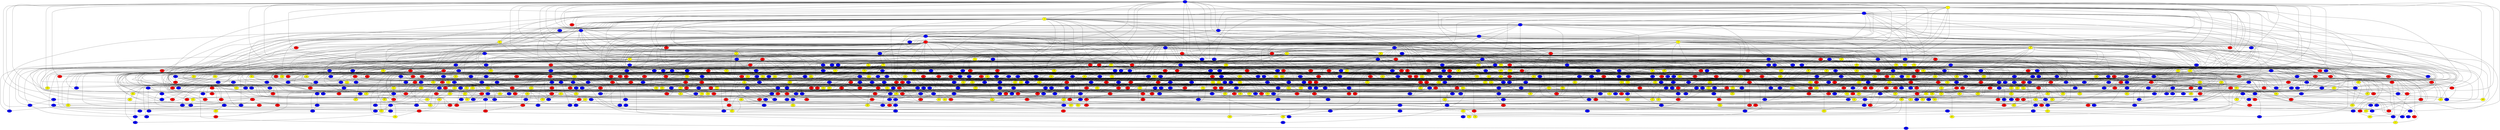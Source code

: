 graph {
0 [style = filled fillcolor = blue];
1 [style = filled fillcolor = yellow];
2 [style = filled fillcolor = blue];
3 [style = filled fillcolor = yellow];
4 [style = filled fillcolor = blue];
5 [style = filled fillcolor = blue];
6 [style = filled fillcolor = blue];
7 [style = filled fillcolor = blue];
8 [style = filled fillcolor = blue];
9 [style = filled fillcolor = red];
10 [style = filled fillcolor = yellow];
11 [style = filled fillcolor = red];
12 [style = filled fillcolor = blue];
13 [style = filled fillcolor = blue];
14 [style = filled fillcolor = yellow];
15 [style = filled fillcolor = red];
16 [style = filled fillcolor = yellow];
17 [style = filled fillcolor = blue];
18 [style = filled fillcolor = yellow];
19 [style = filled fillcolor = yellow];
20 [style = filled fillcolor = red];
21 [style = filled fillcolor = blue];
22 [style = filled fillcolor = blue];
23 [style = filled fillcolor = blue];
24 [style = filled fillcolor = blue];
25 [style = filled fillcolor = blue];
26 [style = filled fillcolor = blue];
27 [style = filled fillcolor = blue];
28 [style = filled fillcolor = blue];
29 [style = filled fillcolor = red];
30 [style = filled fillcolor = blue];
31 [style = filled fillcolor = blue];
32 [style = filled fillcolor = red];
33 [style = filled fillcolor = red];
34 [style = filled fillcolor = blue];
35 [style = filled fillcolor = red];
36 [style = filled fillcolor = red];
37 [style = filled fillcolor = blue];
38 [style = filled fillcolor = yellow];
39 [style = filled fillcolor = yellow];
40 [style = filled fillcolor = blue];
41 [style = filled fillcolor = blue];
42 [style = filled fillcolor = red];
43 [style = filled fillcolor = yellow];
44 [style = filled fillcolor = yellow];
45 [style = filled fillcolor = blue];
46 [style = filled fillcolor = red];
47 [style = filled fillcolor = red];
48 [style = filled fillcolor = red];
49 [style = filled fillcolor = red];
50 [style = filled fillcolor = yellow];
51 [style = filled fillcolor = blue];
52 [style = filled fillcolor = blue];
53 [style = filled fillcolor = blue];
54 [style = filled fillcolor = blue];
55 [style = filled fillcolor = red];
56 [style = filled fillcolor = yellow];
57 [style = filled fillcolor = yellow];
58 [style = filled fillcolor = blue];
59 [style = filled fillcolor = blue];
60 [style = filled fillcolor = yellow];
61 [style = filled fillcolor = blue];
62 [style = filled fillcolor = blue];
63 [style = filled fillcolor = yellow];
64 [style = filled fillcolor = yellow];
65 [style = filled fillcolor = yellow];
66 [style = filled fillcolor = blue];
67 [style = filled fillcolor = blue];
68 [style = filled fillcolor = blue];
69 [style = filled fillcolor = yellow];
70 [style = filled fillcolor = blue];
71 [style = filled fillcolor = blue];
72 [style = filled fillcolor = blue];
73 [style = filled fillcolor = yellow];
74 [style = filled fillcolor = blue];
75 [style = filled fillcolor = blue];
76 [style = filled fillcolor = red];
77 [style = filled fillcolor = blue];
78 [style = filled fillcolor = blue];
79 [style = filled fillcolor = yellow];
80 [style = filled fillcolor = yellow];
81 [style = filled fillcolor = blue];
82 [style = filled fillcolor = red];
83 [style = filled fillcolor = blue];
84 [style = filled fillcolor = blue];
85 [style = filled fillcolor = yellow];
86 [style = filled fillcolor = blue];
87 [style = filled fillcolor = red];
88 [style = filled fillcolor = red];
89 [style = filled fillcolor = yellow];
90 [style = filled fillcolor = red];
91 [style = filled fillcolor = yellow];
92 [style = filled fillcolor = yellow];
93 [style = filled fillcolor = blue];
94 [style = filled fillcolor = yellow];
95 [style = filled fillcolor = red];
96 [style = filled fillcolor = red];
97 [style = filled fillcolor = red];
98 [style = filled fillcolor = yellow];
99 [style = filled fillcolor = yellow];
100 [style = filled fillcolor = blue];
101 [style = filled fillcolor = yellow];
102 [style = filled fillcolor = red];
103 [style = filled fillcolor = red];
104 [style = filled fillcolor = red];
105 [style = filled fillcolor = yellow];
106 [style = filled fillcolor = yellow];
107 [style = filled fillcolor = yellow];
108 [style = filled fillcolor = red];
109 [style = filled fillcolor = blue];
110 [style = filled fillcolor = blue];
111 [style = filled fillcolor = yellow];
112 [style = filled fillcolor = blue];
113 [style = filled fillcolor = red];
114 [style = filled fillcolor = yellow];
115 [style = filled fillcolor = blue];
116 [style = filled fillcolor = blue];
117 [style = filled fillcolor = red];
118 [style = filled fillcolor = blue];
119 [style = filled fillcolor = red];
120 [style = filled fillcolor = red];
121 [style = filled fillcolor = yellow];
122 [style = filled fillcolor = blue];
123 [style = filled fillcolor = blue];
124 [style = filled fillcolor = blue];
125 [style = filled fillcolor = blue];
126 [style = filled fillcolor = blue];
127 [style = filled fillcolor = red];
128 [style = filled fillcolor = blue];
129 [style = filled fillcolor = blue];
130 [style = filled fillcolor = red];
131 [style = filled fillcolor = red];
132 [style = filled fillcolor = blue];
133 [style = filled fillcolor = blue];
134 [style = filled fillcolor = red];
135 [style = filled fillcolor = yellow];
136 [style = filled fillcolor = blue];
137 [style = filled fillcolor = blue];
138 [style = filled fillcolor = blue];
139 [style = filled fillcolor = blue];
140 [style = filled fillcolor = red];
141 [style = filled fillcolor = red];
142 [style = filled fillcolor = yellow];
143 [style = filled fillcolor = red];
144 [style = filled fillcolor = yellow];
145 [style = filled fillcolor = yellow];
146 [style = filled fillcolor = yellow];
147 [style = filled fillcolor = yellow];
148 [style = filled fillcolor = red];
149 [style = filled fillcolor = yellow];
150 [style = filled fillcolor = red];
151 [style = filled fillcolor = blue];
152 [style = filled fillcolor = blue];
153 [style = filled fillcolor = blue];
154 [style = filled fillcolor = yellow];
155 [style = filled fillcolor = blue];
156 [style = filled fillcolor = yellow];
157 [style = filled fillcolor = yellow];
158 [style = filled fillcolor = yellow];
159 [style = filled fillcolor = blue];
160 [style = filled fillcolor = blue];
161 [style = filled fillcolor = red];
162 [style = filled fillcolor = blue];
163 [style = filled fillcolor = blue];
164 [style = filled fillcolor = yellow];
165 [style = filled fillcolor = yellow];
166 [style = filled fillcolor = blue];
167 [style = filled fillcolor = red];
168 [style = filled fillcolor = blue];
169 [style = filled fillcolor = yellow];
170 [style = filled fillcolor = red];
171 [style = filled fillcolor = yellow];
172 [style = filled fillcolor = blue];
173 [style = filled fillcolor = red];
174 [style = filled fillcolor = blue];
175 [style = filled fillcolor = blue];
176 [style = filled fillcolor = red];
177 [style = filled fillcolor = red];
178 [style = filled fillcolor = red];
179 [style = filled fillcolor = red];
180 [style = filled fillcolor = red];
181 [style = filled fillcolor = red];
182 [style = filled fillcolor = blue];
183 [style = filled fillcolor = yellow];
184 [style = filled fillcolor = blue];
185 [style = filled fillcolor = red];
186 [style = filled fillcolor = yellow];
187 [style = filled fillcolor = red];
188 [style = filled fillcolor = blue];
189 [style = filled fillcolor = blue];
190 [style = filled fillcolor = blue];
191 [style = filled fillcolor = red];
192 [style = filled fillcolor = yellow];
193 [style = filled fillcolor = yellow];
194 [style = filled fillcolor = yellow];
195 [style = filled fillcolor = red];
196 [style = filled fillcolor = blue];
197 [style = filled fillcolor = yellow];
198 [style = filled fillcolor = blue];
199 [style = filled fillcolor = blue];
200 [style = filled fillcolor = blue];
201 [style = filled fillcolor = blue];
202 [style = filled fillcolor = blue];
203 [style = filled fillcolor = red];
204 [style = filled fillcolor = blue];
205 [style = filled fillcolor = blue];
206 [style = filled fillcolor = red];
207 [style = filled fillcolor = blue];
208 [style = filled fillcolor = red];
209 [style = filled fillcolor = red];
210 [style = filled fillcolor = blue];
211 [style = filled fillcolor = red];
212 [style = filled fillcolor = red];
213 [style = filled fillcolor = yellow];
214 [style = filled fillcolor = blue];
215 [style = filled fillcolor = blue];
216 [style = filled fillcolor = blue];
217 [style = filled fillcolor = red];
218 [style = filled fillcolor = blue];
219 [style = filled fillcolor = yellow];
220 [style = filled fillcolor = red];
221 [style = filled fillcolor = yellow];
222 [style = filled fillcolor = blue];
223 [style = filled fillcolor = blue];
224 [style = filled fillcolor = blue];
225 [style = filled fillcolor = yellow];
226 [style = filled fillcolor = red];
227 [style = filled fillcolor = blue];
228 [style = filled fillcolor = yellow];
229 [style = filled fillcolor = blue];
230 [style = filled fillcolor = blue];
231 [style = filled fillcolor = red];
232 [style = filled fillcolor = yellow];
233 [style = filled fillcolor = blue];
234 [style = filled fillcolor = red];
235 [style = filled fillcolor = yellow];
236 [style = filled fillcolor = red];
237 [style = filled fillcolor = blue];
238 [style = filled fillcolor = red];
239 [style = filled fillcolor = yellow];
240 [style = filled fillcolor = yellow];
241 [style = filled fillcolor = red];
242 [style = filled fillcolor = red];
243 [style = filled fillcolor = red];
244 [style = filled fillcolor = red];
245 [style = filled fillcolor = red];
246 [style = filled fillcolor = blue];
247 [style = filled fillcolor = blue];
248 [style = filled fillcolor = red];
249 [style = filled fillcolor = yellow];
250 [style = filled fillcolor = red];
251 [style = filled fillcolor = blue];
252 [style = filled fillcolor = blue];
253 [style = filled fillcolor = yellow];
254 [style = filled fillcolor = yellow];
255 [style = filled fillcolor = blue];
256 [style = filled fillcolor = red];
257 [style = filled fillcolor = red];
258 [style = filled fillcolor = red];
259 [style = filled fillcolor = blue];
260 [style = filled fillcolor = yellow];
261 [style = filled fillcolor = yellow];
262 [style = filled fillcolor = red];
263 [style = filled fillcolor = blue];
264 [style = filled fillcolor = blue];
265 [style = filled fillcolor = blue];
266 [style = filled fillcolor = yellow];
267 [style = filled fillcolor = yellow];
268 [style = filled fillcolor = red];
269 [style = filled fillcolor = yellow];
270 [style = filled fillcolor = yellow];
271 [style = filled fillcolor = red];
272 [style = filled fillcolor = blue];
273 [style = filled fillcolor = blue];
274 [style = filled fillcolor = red];
275 [style = filled fillcolor = blue];
276 [style = filled fillcolor = yellow];
277 [style = filled fillcolor = blue];
278 [style = filled fillcolor = blue];
279 [style = filled fillcolor = blue];
280 [style = filled fillcolor = red];
281 [style = filled fillcolor = yellow];
282 [style = filled fillcolor = red];
283 [style = filled fillcolor = blue];
284 [style = filled fillcolor = red];
285 [style = filled fillcolor = red];
286 [style = filled fillcolor = yellow];
287 [style = filled fillcolor = blue];
288 [style = filled fillcolor = red];
289 [style = filled fillcolor = blue];
290 [style = filled fillcolor = yellow];
291 [style = filled fillcolor = blue];
292 [style = filled fillcolor = yellow];
293 [style = filled fillcolor = red];
294 [style = filled fillcolor = yellow];
295 [style = filled fillcolor = red];
296 [style = filled fillcolor = blue];
297 [style = filled fillcolor = yellow];
298 [style = filled fillcolor = blue];
299 [style = filled fillcolor = blue];
300 [style = filled fillcolor = red];
301 [style = filled fillcolor = red];
302 [style = filled fillcolor = blue];
303 [style = filled fillcolor = red];
304 [style = filled fillcolor = blue];
305 [style = filled fillcolor = yellow];
306 [style = filled fillcolor = red];
307 [style = filled fillcolor = red];
308 [style = filled fillcolor = blue];
309 [style = filled fillcolor = blue];
310 [style = filled fillcolor = blue];
311 [style = filled fillcolor = red];
312 [style = filled fillcolor = blue];
313 [style = filled fillcolor = blue];
314 [style = filled fillcolor = blue];
315 [style = filled fillcolor = red];
316 [style = filled fillcolor = yellow];
317 [style = filled fillcolor = blue];
318 [style = filled fillcolor = yellow];
319 [style = filled fillcolor = red];
320 [style = filled fillcolor = blue];
321 [style = filled fillcolor = red];
322 [style = filled fillcolor = blue];
323 [style = filled fillcolor = yellow];
324 [style = filled fillcolor = blue];
325 [style = filled fillcolor = red];
326 [style = filled fillcolor = red];
327 [style = filled fillcolor = yellow];
328 [style = filled fillcolor = blue];
329 [style = filled fillcolor = yellow];
330 [style = filled fillcolor = red];
331 [style = filled fillcolor = blue];
332 [style = filled fillcolor = blue];
333 [style = filled fillcolor = yellow];
334 [style = filled fillcolor = blue];
335 [style = filled fillcolor = blue];
336 [style = filled fillcolor = yellow];
337 [style = filled fillcolor = blue];
338 [style = filled fillcolor = blue];
339 [style = filled fillcolor = red];
340 [style = filled fillcolor = blue];
341 [style = filled fillcolor = yellow];
342 [style = filled fillcolor = yellow];
343 [style = filled fillcolor = blue];
344 [style = filled fillcolor = blue];
345 [style = filled fillcolor = red];
346 [style = filled fillcolor = red];
347 [style = filled fillcolor = yellow];
348 [style = filled fillcolor = yellow];
349 [style = filled fillcolor = blue];
350 [style = filled fillcolor = red];
351 [style = filled fillcolor = red];
352 [style = filled fillcolor = blue];
353 [style = filled fillcolor = blue];
354 [style = filled fillcolor = yellow];
355 [style = filled fillcolor = red];
356 [style = filled fillcolor = red];
357 [style = filled fillcolor = yellow];
358 [style = filled fillcolor = yellow];
359 [style = filled fillcolor = red];
360 [style = filled fillcolor = yellow];
361 [style = filled fillcolor = yellow];
362 [style = filled fillcolor = red];
363 [style = filled fillcolor = red];
364 [style = filled fillcolor = blue];
365 [style = filled fillcolor = red];
366 [style = filled fillcolor = yellow];
367 [style = filled fillcolor = blue];
368 [style = filled fillcolor = yellow];
369 [style = filled fillcolor = red];
370 [style = filled fillcolor = yellow];
371 [style = filled fillcolor = red];
372 [style = filled fillcolor = red];
373 [style = filled fillcolor = red];
374 [style = filled fillcolor = red];
375 [style = filled fillcolor = red];
376 [style = filled fillcolor = yellow];
377 [style = filled fillcolor = blue];
378 [style = filled fillcolor = red];
379 [style = filled fillcolor = yellow];
380 [style = filled fillcolor = blue];
381 [style = filled fillcolor = blue];
382 [style = filled fillcolor = yellow];
383 [style = filled fillcolor = blue];
384 [style = filled fillcolor = blue];
385 [style = filled fillcolor = yellow];
386 [style = filled fillcolor = blue];
387 [style = filled fillcolor = yellow];
388 [style = filled fillcolor = blue];
389 [style = filled fillcolor = blue];
390 [style = filled fillcolor = blue];
391 [style = filled fillcolor = blue];
392 [style = filled fillcolor = yellow];
393 [style = filled fillcolor = red];
394 [style = filled fillcolor = blue];
395 [style = filled fillcolor = yellow];
396 [style = filled fillcolor = blue];
397 [style = filled fillcolor = red];
398 [style = filled fillcolor = red];
399 [style = filled fillcolor = blue];
400 [style = filled fillcolor = yellow];
401 [style = filled fillcolor = yellow];
402 [style = filled fillcolor = red];
403 [style = filled fillcolor = red];
404 [style = filled fillcolor = yellow];
405 [style = filled fillcolor = blue];
406 [style = filled fillcolor = red];
407 [style = filled fillcolor = blue];
408 [style = filled fillcolor = blue];
409 [style = filled fillcolor = blue];
410 [style = filled fillcolor = yellow];
411 [style = filled fillcolor = blue];
412 [style = filled fillcolor = red];
413 [style = filled fillcolor = blue];
414 [style = filled fillcolor = red];
415 [style = filled fillcolor = blue];
416 [style = filled fillcolor = blue];
417 [style = filled fillcolor = blue];
418 [style = filled fillcolor = blue];
419 [style = filled fillcolor = blue];
420 [style = filled fillcolor = yellow];
421 [style = filled fillcolor = red];
422 [style = filled fillcolor = yellow];
423 [style = filled fillcolor = blue];
424 [style = filled fillcolor = blue];
425 [style = filled fillcolor = blue];
426 [style = filled fillcolor = blue];
427 [style = filled fillcolor = blue];
428 [style = filled fillcolor = blue];
429 [style = filled fillcolor = yellow];
430 [style = filled fillcolor = yellow];
431 [style = filled fillcolor = blue];
432 [style = filled fillcolor = yellow];
433 [style = filled fillcolor = blue];
434 [style = filled fillcolor = red];
435 [style = filled fillcolor = blue];
436 [style = filled fillcolor = red];
437 [style = filled fillcolor = blue];
438 [style = filled fillcolor = red];
439 [style = filled fillcolor = yellow];
440 [style = filled fillcolor = blue];
441 [style = filled fillcolor = blue];
442 [style = filled fillcolor = yellow];
443 [style = filled fillcolor = red];
444 [style = filled fillcolor = yellow];
445 [style = filled fillcolor = yellow];
446 [style = filled fillcolor = blue];
447 [style = filled fillcolor = red];
448 [style = filled fillcolor = red];
449 [style = filled fillcolor = blue];
450 [style = filled fillcolor = red];
451 [style = filled fillcolor = blue];
452 [style = filled fillcolor = yellow];
453 [style = filled fillcolor = red];
454 [style = filled fillcolor = red];
455 [style = filled fillcolor = yellow];
456 [style = filled fillcolor = blue];
457 [style = filled fillcolor = blue];
458 [style = filled fillcolor = yellow];
459 [style = filled fillcolor = blue];
460 [style = filled fillcolor = red];
461 [style = filled fillcolor = red];
462 [style = filled fillcolor = yellow];
463 [style = filled fillcolor = blue];
464 [style = filled fillcolor = yellow];
465 [style = filled fillcolor = blue];
466 [style = filled fillcolor = red];
467 [style = filled fillcolor = blue];
468 [style = filled fillcolor = blue];
469 [style = filled fillcolor = yellow];
470 [style = filled fillcolor = yellow];
471 [style = filled fillcolor = yellow];
472 [style = filled fillcolor = blue];
473 [style = filled fillcolor = blue];
474 [style = filled fillcolor = red];
475 [style = filled fillcolor = blue];
476 [style = filled fillcolor = red];
477 [style = filled fillcolor = blue];
478 [style = filled fillcolor = red];
479 [style = filled fillcolor = yellow];
480 [style = filled fillcolor = yellow];
481 [style = filled fillcolor = blue];
482 [style = filled fillcolor = yellow];
483 [style = filled fillcolor = red];
484 [style = filled fillcolor = red];
485 [style = filled fillcolor = blue];
486 [style = filled fillcolor = yellow];
487 [style = filled fillcolor = blue];
488 [style = filled fillcolor = red];
489 [style = filled fillcolor = red];
490 [style = filled fillcolor = red];
491 [style = filled fillcolor = yellow];
492 [style = filled fillcolor = yellow];
493 [style = filled fillcolor = red];
494 [style = filled fillcolor = blue];
495 [style = filled fillcolor = red];
496 [style = filled fillcolor = yellow];
497 [style = filled fillcolor = yellow];
498 [style = filled fillcolor = red];
499 [style = filled fillcolor = yellow];
500 [style = filled fillcolor = red];
501 [style = filled fillcolor = red];
502 [style = filled fillcolor = blue];
503 [style = filled fillcolor = red];
504 [style = filled fillcolor = blue];
505 [style = filled fillcolor = blue];
506 [style = filled fillcolor = yellow];
507 [style = filled fillcolor = blue];
508 [style = filled fillcolor = blue];
509 [style = filled fillcolor = red];
510 [style = filled fillcolor = yellow];
511 [style = filled fillcolor = blue];
512 [style = filled fillcolor = yellow];
513 [style = filled fillcolor = blue];
514 [style = filled fillcolor = blue];
515 [style = filled fillcolor = red];
516 [style = filled fillcolor = blue];
517 [style = filled fillcolor = blue];
518 [style = filled fillcolor = blue];
519 [style = filled fillcolor = blue];
520 [style = filled fillcolor = blue];
521 [style = filled fillcolor = blue];
522 [style = filled fillcolor = blue];
523 [style = filled fillcolor = blue];
524 [style = filled fillcolor = blue];
525 [style = filled fillcolor = blue];
526 [style = filled fillcolor = red];
527 [style = filled fillcolor = red];
528 [style = filled fillcolor = blue];
529 [style = filled fillcolor = yellow];
530 [style = filled fillcolor = blue];
531 [style = filled fillcolor = red];
532 [style = filled fillcolor = yellow];
533 [style = filled fillcolor = yellow];
534 [style = filled fillcolor = red];
535 [style = filled fillcolor = blue];
536 [style = filled fillcolor = red];
537 [style = filled fillcolor = yellow];
538 [style = filled fillcolor = yellow];
539 [style = filled fillcolor = blue];
540 [style = filled fillcolor = blue];
541 [style = filled fillcolor = yellow];
542 [style = filled fillcolor = blue];
543 [style = filled fillcolor = yellow];
544 [style = filled fillcolor = blue];
545 [style = filled fillcolor = blue];
546 [style = filled fillcolor = blue];
547 [style = filled fillcolor = red];
548 [style = filled fillcolor = red];
549 [style = filled fillcolor = yellow];
550 [style = filled fillcolor = blue];
551 [style = filled fillcolor = yellow];
552 [style = filled fillcolor = red];
553 [style = filled fillcolor = red];
554 [style = filled fillcolor = red];
555 [style = filled fillcolor = yellow];
556 [style = filled fillcolor = yellow];
557 [style = filled fillcolor = red];
558 [style = filled fillcolor = blue];
559 [style = filled fillcolor = blue];
560 [style = filled fillcolor = red];
561 [style = filled fillcolor = yellow];
562 [style = filled fillcolor = blue];
563 [style = filled fillcolor = yellow];
564 [style = filled fillcolor = blue];
565 [style = filled fillcolor = blue];
566 [style = filled fillcolor = blue];
567 [style = filled fillcolor = blue];
568 [style = filled fillcolor = blue];
569 [style = filled fillcolor = blue];
570 [style = filled fillcolor = blue];
571 [style = filled fillcolor = red];
572 [style = filled fillcolor = yellow];
573 [style = filled fillcolor = yellow];
574 [style = filled fillcolor = red];
575 [style = filled fillcolor = red];
576 [style = filled fillcolor = yellow];
577 [style = filled fillcolor = blue];
578 [style = filled fillcolor = blue];
579 [style = filled fillcolor = blue];
580 [style = filled fillcolor = blue];
581 [style = filled fillcolor = red];
582 [style = filled fillcolor = blue];
583 [style = filled fillcolor = red];
584 [style = filled fillcolor = yellow];
585 [style = filled fillcolor = blue];
586 [style = filled fillcolor = red];
587 [style = filled fillcolor = blue];
588 [style = filled fillcolor = red];
589 [style = filled fillcolor = blue];
590 [style = filled fillcolor = red];
591 [style = filled fillcolor = blue];
592 [style = filled fillcolor = red];
593 [style = filled fillcolor = blue];
594 [style = filled fillcolor = yellow];
595 [style = filled fillcolor = red];
596 [style = filled fillcolor = blue];
597 [style = filled fillcolor = red];
598 [style = filled fillcolor = yellow];
599 [style = filled fillcolor = blue];
600 [style = filled fillcolor = yellow];
601 [style = filled fillcolor = blue];
602 [style = filled fillcolor = blue];
603 [style = filled fillcolor = blue];
604 [style = filled fillcolor = blue];
605 [style = filled fillcolor = yellow];
606 [style = filled fillcolor = blue];
607 [style = filled fillcolor = yellow];
608 [style = filled fillcolor = blue];
609 [style = filled fillcolor = yellow];
610 [style = filled fillcolor = blue];
611 [style = filled fillcolor = blue];
612 [style = filled fillcolor = blue];
613 [style = filled fillcolor = blue];
614 [style = filled fillcolor = blue];
615 [style = filled fillcolor = blue];
616 [style = filled fillcolor = yellow];
617 [style = filled fillcolor = yellow];
618 [style = filled fillcolor = blue];
619 [style = filled fillcolor = blue];
620 [style = filled fillcolor = yellow];
621 [style = filled fillcolor = blue];
622 [style = filled fillcolor = blue];
623 [style = filled fillcolor = yellow];
624 [style = filled fillcolor = blue];
625 [style = filled fillcolor = blue];
626 [style = filled fillcolor = blue];
627 [style = filled fillcolor = blue];
628 [style = filled fillcolor = red];
629 [style = filled fillcolor = blue];
630 [style = filled fillcolor = blue];
631 [style = filled fillcolor = yellow];
632 [style = filled fillcolor = yellow];
633 [style = filled fillcolor = red];
634 [style = filled fillcolor = blue];
635 [style = filled fillcolor = yellow];
636 [style = filled fillcolor = blue];
637 [style = filled fillcolor = blue];
638 [style = filled fillcolor = red];
639 [style = filled fillcolor = blue];
640 [style = filled fillcolor = yellow];
641 [style = filled fillcolor = blue];
642 [style = filled fillcolor = yellow];
643 [style = filled fillcolor = red];
644 [style = filled fillcolor = yellow];
645 [style = filled fillcolor = yellow];
646 [style = filled fillcolor = yellow];
647 [style = filled fillcolor = yellow];
648 [style = filled fillcolor = blue];
649 [style = filled fillcolor = blue];
650 [style = filled fillcolor = blue];
651 [style = filled fillcolor = yellow];
652 [style = filled fillcolor = yellow];
653 [style = filled fillcolor = blue];
654 [style = filled fillcolor = blue];
655 [style = filled fillcolor = yellow];
656 [style = filled fillcolor = red];
657 [style = filled fillcolor = blue];
658 [style = filled fillcolor = blue];
659 [style = filled fillcolor = blue];
660 [style = filled fillcolor = blue];
661 [style = filled fillcolor = yellow];
662 [style = filled fillcolor = yellow];
663 [style = filled fillcolor = blue];
664 [style = filled fillcolor = yellow];
665 [style = filled fillcolor = red];
666 [style = filled fillcolor = red];
667 [style = filled fillcolor = yellow];
668 [style = filled fillcolor = yellow];
669 [style = filled fillcolor = blue];
670 [style = filled fillcolor = red];
671 [style = filled fillcolor = yellow];
672 [style = filled fillcolor = blue];
673 [style = filled fillcolor = blue];
674 [style = filled fillcolor = red];
675 [style = filled fillcolor = red];
676 [style = filled fillcolor = yellow];
677 [style = filled fillcolor = yellow];
678 [style = filled fillcolor = red];
679 [style = filled fillcolor = red];
680 [style = filled fillcolor = blue];
681 [style = filled fillcolor = yellow];
682 [style = filled fillcolor = blue];
683 [style = filled fillcolor = yellow];
684 [style = filled fillcolor = yellow];
685 [style = filled fillcolor = blue];
686 [style = filled fillcolor = blue];
687 [style = filled fillcolor = blue];
688 [style = filled fillcolor = blue];
689 [style = filled fillcolor = red];
690 [style = filled fillcolor = blue];
691 [style = filled fillcolor = red];
692 [style = filled fillcolor = blue];
693 [style = filled fillcolor = blue];
694 [style = filled fillcolor = red];
695 [style = filled fillcolor = blue];
696 [style = filled fillcolor = blue];
697 [style = filled fillcolor = yellow];
698 [style = filled fillcolor = blue];
699 [style = filled fillcolor = red];
700 [style = filled fillcolor = blue];
701 [style = filled fillcolor = yellow];
702 [style = filled fillcolor = blue];
703 [style = filled fillcolor = blue];
704 [style = filled fillcolor = blue];
705 [style = filled fillcolor = yellow];
706 [style = filled fillcolor = yellow];
707 [style = filled fillcolor = blue];
708 [style = filled fillcolor = yellow];
709 [style = filled fillcolor = blue];
710 [style = filled fillcolor = blue];
711 [style = filled fillcolor = red];
712 [style = filled fillcolor = blue];
713 [style = filled fillcolor = blue];
714 [style = filled fillcolor = blue];
715 [style = filled fillcolor = blue];
716 [style = filled fillcolor = blue];
717 [style = filled fillcolor = blue];
718 [style = filled fillcolor = red];
719 [style = filled fillcolor = yellow];
720 [style = filled fillcolor = blue];
721 [style = filled fillcolor = yellow];
722 [style = filled fillcolor = blue];
723 [style = filled fillcolor = red];
724 [style = filled fillcolor = red];
725 [style = filled fillcolor = blue];
726 [style = filled fillcolor = yellow];
727 [style = filled fillcolor = red];
728 [style = filled fillcolor = red];
729 [style = filled fillcolor = red];
730 [style = filled fillcolor = blue];
731 [style = filled fillcolor = blue];
732 [style = filled fillcolor = blue];
733 [style = filled fillcolor = red];
734 [style = filled fillcolor = blue];
735 [style = filled fillcolor = red];
736 [style = filled fillcolor = blue];
737 [style = filled fillcolor = blue];
738 [style = filled fillcolor = red];
739 [style = filled fillcolor = yellow];
740 [style = filled fillcolor = blue];
741 [style = filled fillcolor = yellow];
742 [style = filled fillcolor = yellow];
743 [style = filled fillcolor = blue];
744 [style = filled fillcolor = yellow];
745 [style = filled fillcolor = blue];
746 [style = filled fillcolor = blue];
747 [style = filled fillcolor = blue];
748 [style = filled fillcolor = red];
749 [style = filled fillcolor = blue];
750 [style = filled fillcolor = blue];
751 [style = filled fillcolor = blue];
752 [style = filled fillcolor = yellow];
753 [style = filled fillcolor = red];
754 [style = filled fillcolor = blue];
755 [style = filled fillcolor = yellow];
756 [style = filled fillcolor = blue];
757 [style = filled fillcolor = blue];
758 [style = filled fillcolor = red];
759 [style = filled fillcolor = yellow];
760 [style = filled fillcolor = red];
761 [style = filled fillcolor = yellow];
762 [style = filled fillcolor = blue];
763 [style = filled fillcolor = red];
764 [style = filled fillcolor = yellow];
765 [style = filled fillcolor = blue];
766 [style = filled fillcolor = yellow];
767 [style = filled fillcolor = red];
768 [style = filled fillcolor = red];
769 [style = filled fillcolor = blue];
770 [style = filled fillcolor = yellow];
771 [style = filled fillcolor = red];
772 [style = filled fillcolor = blue];
773 [style = filled fillcolor = yellow];
774 [style = filled fillcolor = red];
775 [style = filled fillcolor = blue];
776 [style = filled fillcolor = red];
777 [style = filled fillcolor = blue];
778 [style = filled fillcolor = yellow];
779 [style = filled fillcolor = red];
780 [style = filled fillcolor = red];
781 [style = filled fillcolor = yellow];
782 [style = filled fillcolor = blue];
783 [style = filled fillcolor = yellow];
784 [style = filled fillcolor = red];
785 [style = filled fillcolor = blue];
786 [style = filled fillcolor = blue];
787 [style = filled fillcolor = yellow];
788 [style = filled fillcolor = blue];
789 [style = filled fillcolor = red];
790 [style = filled fillcolor = yellow];
791 [style = filled fillcolor = blue];
792 [style = filled fillcolor = red];
793 [style = filled fillcolor = blue];
794 [style = filled fillcolor = blue];
795 [style = filled fillcolor = yellow];
796 [style = filled fillcolor = red];
797 [style = filled fillcolor = blue];
798 [style = filled fillcolor = blue];
799 [style = filled fillcolor = blue];
800 [style = filled fillcolor = blue];
801 [style = filled fillcolor = yellow];
802 [style = filled fillcolor = blue];
803 [style = filled fillcolor = yellow];
804 [style = filled fillcolor = blue];
805 [style = filled fillcolor = yellow];
806 [style = filled fillcolor = blue];
807 [style = filled fillcolor = blue];
808 [style = filled fillcolor = red];
809 [style = filled fillcolor = yellow];
810 [style = filled fillcolor = blue];
811 [style = filled fillcolor = red];
812 [style = filled fillcolor = yellow];
813 [style = filled fillcolor = red];
814 [style = filled fillcolor = red];
815 [style = filled fillcolor = yellow];
816 [style = filled fillcolor = red];
817 [style = filled fillcolor = blue];
818 [style = filled fillcolor = red];
819 [style = filled fillcolor = yellow];
820 [style = filled fillcolor = blue];
821 [style = filled fillcolor = red];
822 [style = filled fillcolor = red];
823 [style = filled fillcolor = red];
824 [style = filled fillcolor = yellow];
825 [style = filled fillcolor = yellow];
826 [style = filled fillcolor = red];
827 [style = filled fillcolor = blue];
828 [style = filled fillcolor = blue];
829 [style = filled fillcolor = blue];
830 [style = filled fillcolor = blue];
831 [style = filled fillcolor = yellow];
832 [style = filled fillcolor = red];
833 [style = filled fillcolor = yellow];
834 [style = filled fillcolor = yellow];
835 [style = filled fillcolor = blue];
836 [style = filled fillcolor = blue];
837 [style = filled fillcolor = red];
838 [style = filled fillcolor = red];
839 [style = filled fillcolor = blue];
840 [style = filled fillcolor = yellow];
841 [style = filled fillcolor = red];
842 [style = filled fillcolor = red];
843 [style = filled fillcolor = yellow];
844 [style = filled fillcolor = red];
845 [style = filled fillcolor = blue];
846 [style = filled fillcolor = blue];
847 [style = filled fillcolor = red];
848 [style = filled fillcolor = blue];
849 [style = filled fillcolor = yellow];
850 [style = filled fillcolor = blue];
0 -- 9;
0 -- 10;
0 -- 15;
0 -- 22;
0 -- 24;
0 -- 26;
0 -- 35;
0 -- 36;
0 -- 39;
0 -- 73;
0 -- 91;
0 -- 101;
0 -- 111;
0 -- 112;
0 -- 118;
0 -- 120;
0 -- 123;
0 -- 129;
0 -- 139;
0 -- 163;
0 -- 170;
0 -- 205;
0 -- 272;
0 -- 292;
0 -- 324;
0 -- 366;
0 -- 387;
0 -- 400;
0 -- 433;
0 -- 435;
0 -- 4;
0 -- 3;
0 -- 2;
0 -- 1;
0 -- 448;
0 -- 491;
0 -- 495;
0 -- 501;
0 -- 502;
0 -- 505;
0 -- 574;
0 -- 607;
1 -- 2;
1 -- 4;
1 -- 8;
1 -- 10;
1 -- 18;
1 -- 28;
1 -- 30;
1 -- 55;
1 -- 63;
1 -- 83;
1 -- 128;
1 -- 145;
1 -- 159;
1 -- 179;
1 -- 200;
1 -- 211;
1 -- 213;
1 -- 384;
1 -- 419;
1 -- 462;
1 -- 466;
1 -- 546;
1 -- 690;
1 -- 731;
1 -- 758;
2 -- 3;
2 -- 5;
2 -- 10;
2 -- 11;
2 -- 34;
2 -- 56;
2 -- 60;
2 -- 68;
2 -- 81;
2 -- 85;
2 -- 116;
2 -- 134;
2 -- 205;
2 -- 283;
2 -- 319;
2 -- 337;
2 -- 372;
2 -- 408;
2 -- 476;
2 -- 611;
2 -- 685;
2 -- 689;
2 -- 707;
2 -- 763;
2 -- 778;
3 -- 5;
3 -- 6;
3 -- 17;
3 -- 19;
3 -- 29;
3 -- 31;
3 -- 36;
3 -- 59;
3 -- 63;
3 -- 66;
3 -- 112;
3 -- 117;
3 -- 154;
3 -- 169;
3 -- 203;
3 -- 204;
3 -- 226;
3 -- 263;
3 -- 270;
3 -- 284;
3 -- 314;
3 -- 315;
3 -- 341;
3 -- 355;
3 -- 403;
3 -- 495;
3 -- 519;
3 -- 599;
3 -- 657;
3 -- 693;
3 -- 743;
3 -- 759;
4 -- 7;
4 -- 8;
4 -- 17;
4 -- 32;
4 -- 155;
4 -- 268;
4 -- 343;
4 -- 719;
5 -- 6;
5 -- 8;
5 -- 12;
5 -- 70;
5 -- 90;
5 -- 144;
5 -- 186;
5 -- 217;
5 -- 236;
5 -- 288;
5 -- 290;
5 -- 309;
5 -- 328;
5 -- 356;
5 -- 374;
5 -- 399;
5 -- 542;
5 -- 559;
5 -- 561;
5 -- 609;
5 -- 701;
5 -- 727;
5 -- 789;
5 -- 809;
5 -- 827;
6 -- 7;
6 -- 14;
6 -- 29;
6 -- 53;
6 -- 91;
6 -- 97;
6 -- 114;
6 -- 120;
6 -- 332;
6 -- 395;
6 -- 403;
6 -- 470;
6 -- 483;
6 -- 535;
6 -- 656;
6 -- 713;
6 -- 813;
7 -- 9;
7 -- 15;
7 -- 40;
7 -- 49;
7 -- 56;
7 -- 58;
7 -- 60;
7 -- 63;
7 -- 87;
7 -- 110;
7 -- 124;
7 -- 138;
7 -- 158;
7 -- 169;
7 -- 226;
7 -- 238;
7 -- 305;
7 -- 312;
7 -- 400;
7 -- 424;
7 -- 456;
7 -- 536;
7 -- 593;
7 -- 626;
7 -- 670;
7 -- 693;
7 -- 726;
7 -- 762;
7 -- 826;
8 -- 9;
8 -- 11;
8 -- 12;
8 -- 24;
8 -- 25;
8 -- 31;
8 -- 38;
8 -- 41;
8 -- 46;
8 -- 66;
8 -- 71;
8 -- 114;
8 -- 142;
8 -- 312;
8 -- 327;
8 -- 406;
8 -- 665;
8 -- 699;
8 -- 735;
8 -- 782;
8 -- 809;
9 -- 13;
9 -- 14;
9 -- 16;
9 -- 17;
9 -- 21;
9 -- 31;
9 -- 32;
9 -- 33;
9 -- 38;
9 -- 40;
9 -- 47;
9 -- 48;
9 -- 61;
9 -- 64;
9 -- 93;
9 -- 95;
9 -- 96;
9 -- 97;
9 -- 101;
9 -- 117;
9 -- 128;
9 -- 132;
9 -- 174;
9 -- 185;
9 -- 212;
9 -- 227;
9 -- 233;
9 -- 246;
9 -- 259;
9 -- 268;
9 -- 286;
9 -- 320;
9 -- 335;
9 -- 341;
9 -- 342;
9 -- 346;
9 -- 375;
9 -- 413;
9 -- 419;
9 -- 438;
9 -- 449;
9 -- 463;
9 -- 562;
9 -- 570;
9 -- 615;
9 -- 629;
9 -- 719;
9 -- 767;
9 -- 785;
9 -- 815;
10 -- 13;
10 -- 15;
10 -- 18;
10 -- 20;
10 -- 26;
10 -- 29;
10 -- 37;
10 -- 53;
10 -- 57;
10 -- 58;
10 -- 61;
10 -- 69;
10 -- 80;
10 -- 122;
10 -- 131;
10 -- 136;
10 -- 143;
10 -- 147;
10 -- 153;
10 -- 160;
10 -- 162;
10 -- 183;
10 -- 184;
10 -- 218;
10 -- 219;
10 -- 220;
10 -- 222;
10 -- 256;
10 -- 272;
10 -- 291;
10 -- 294;
10 -- 348;
10 -- 352;
10 -- 418;
10 -- 466;
10 -- 481;
10 -- 506;
10 -- 630;
10 -- 651;
10 -- 686;
10 -- 773;
10 -- 803;
10 -- 819;
11 -- 46;
11 -- 54;
11 -- 55;
11 -- 62;
11 -- 64;
11 -- 92;
11 -- 95;
11 -- 107;
11 -- 118;
11 -- 136;
11 -- 137;
11 -- 177;
11 -- 186;
11 -- 189;
11 -- 196;
11 -- 266;
11 -- 298;
11 -- 306;
11 -- 368;
11 -- 380;
11 -- 503;
11 -- 544;
11 -- 554;
11 -- 750;
11 -- 754;
12 -- 20;
12 -- 23;
12 -- 33;
12 -- 35;
12 -- 37;
12 -- 39;
12 -- 74;
12 -- 124;
12 -- 135;
12 -- 143;
12 -- 147;
12 -- 223;
12 -- 227;
12 -- 251;
12 -- 256;
12 -- 282;
12 -- 321;
12 -- 486;
12 -- 508;
12 -- 514;
12 -- 607;
12 -- 677;
12 -- 696;
12 -- 701;
12 -- 768;
13 -- 14;
13 -- 19;
13 -- 20;
13 -- 27;
13 -- 51;
13 -- 92;
13 -- 137;
13 -- 191;
13 -- 197;
13 -- 219;
13 -- 240;
13 -- 265;
13 -- 334;
13 -- 421;
13 -- 485;
13 -- 565;
13 -- 587;
13 -- 653;
14 -- 16;
14 -- 22;
14 -- 88;
14 -- 122;
14 -- 200;
14 -- 390;
14 -- 448;
14 -- 531;
14 -- 566;
14 -- 645;
15 -- 22;
15 -- 23;
15 -- 30;
15 -- 32;
15 -- 46;
15 -- 65;
15 -- 109;
15 -- 131;
15 -- 139;
15 -- 152;
15 -- 168;
15 -- 230;
15 -- 280;
15 -- 336;
15 -- 376;
15 -- 454;
15 -- 478;
15 -- 489;
15 -- 638;
15 -- 648;
15 -- 662;
15 -- 663;
15 -- 685;
15 -- 731;
15 -- 755;
15 -- 772;
15 -- 781;
15 -- 832;
16 -- 28;
16 -- 36;
16 -- 41;
16 -- 43;
16 -- 48;
16 -- 51;
16 -- 78;
16 -- 81;
16 -- 89;
16 -- 138;
16 -- 190;
16 -- 195;
16 -- 207;
16 -- 228;
16 -- 300;
16 -- 394;
16 -- 521;
16 -- 540;
16 -- 569;
16 -- 572;
16 -- 618;
16 -- 682;
16 -- 699;
16 -- 745;
16 -- 822;
17 -- 34;
17 -- 67;
17 -- 72;
17 -- 79;
17 -- 115;
17 -- 244;
17 -- 293;
17 -- 571;
17 -- 581;
17 -- 585;
17 -- 604;
17 -- 629;
17 -- 688;
18 -- 19;
18 -- 25;
18 -- 27;
18 -- 34;
18 -- 55;
18 -- 76;
18 -- 160;
18 -- 192;
18 -- 203;
18 -- 206;
18 -- 239;
18 -- 243;
18 -- 283;
18 -- 305;
18 -- 355;
18 -- 389;
18 -- 405;
18 -- 409;
18 -- 517;
18 -- 551;
18 -- 557;
18 -- 692;
18 -- 697;
18 -- 740;
18 -- 847;
19 -- 23;
19 -- 24;
19 -- 53;
19 -- 102;
19 -- 108;
19 -- 112;
19 -- 142;
19 -- 151;
19 -- 191;
19 -- 194;
19 -- 240;
19 -- 325;
19 -- 372;
19 -- 441;
19 -- 528;
19 -- 539;
19 -- 564;
19 -- 568;
19 -- 685;
20 -- 28;
20 -- 30;
20 -- 33;
20 -- 73;
20 -- 142;
20 -- 180;
20 -- 193;
20 -- 249;
20 -- 257;
20 -- 259;
20 -- 369;
20 -- 425;
20 -- 430;
20 -- 447;
20 -- 459;
20 -- 580;
20 -- 635;
20 -- 795;
20 -- 798;
20 -- 811;
21 -- 25;
21 -- 45;
21 -- 80;
21 -- 82;
21 -- 86;
21 -- 100;
21 -- 140;
21 -- 216;
21 -- 245;
21 -- 362;
21 -- 426;
21 -- 432;
21 -- 477;
21 -- 630;
21 -- 745;
21 -- 777;
22 -- 27;
22 -- 67;
22 -- 155;
22 -- 208;
22 -- 239;
22 -- 298;
22 -- 353;
22 -- 421;
22 -- 455;
22 -- 475;
22 -- 518;
22 -- 553;
22 -- 822;
22 -- 849;
23 -- 37;
23 -- 42;
23 -- 76;
23 -- 102;
23 -- 105;
23 -- 106;
23 -- 127;
23 -- 151;
23 -- 178;
23 -- 194;
23 -- 195;
23 -- 202;
23 -- 230;
23 -- 326;
23 -- 540;
23 -- 553;
23 -- 650;
24 -- 26;
24 -- 75;
24 -- 77;
24 -- 82;
24 -- 96;
24 -- 122;
24 -- 126;
24 -- 128;
24 -- 179;
24 -- 181;
24 -- 301;
24 -- 356;
24 -- 396;
24 -- 479;
24 -- 480;
24 -- 508;
24 -- 543;
24 -- 628;
24 -- 664;
24 -- 687;
24 -- 754;
24 -- 786;
25 -- 44;
25 -- 52;
25 -- 93;
25 -- 176;
25 -- 375;
25 -- 480;
25 -- 493;
25 -- 500;
25 -- 772;
25 -- 778;
25 -- 779;
26 -- 42;
26 -- 54;
26 -- 131;
26 -- 147;
26 -- 182;
26 -- 197;
26 -- 292;
26 -- 482;
26 -- 547;
26 -- 561;
26 -- 667;
26 -- 821;
26 -- 826;
27 -- 47;
27 -- 72;
27 -- 164;
27 -- 329;
28 -- 50;
28 -- 57;
28 -- 523;
29 -- 35;
29 -- 41;
29 -- 69;
29 -- 72;
29 -- 84;
29 -- 85;
29 -- 100;
29 -- 183;
29 -- 285;
29 -- 376;
29 -- 488;
29 -- 646;
29 -- 752;
30 -- 38;
30 -- 43;
30 -- 65;
30 -- 79;
30 -- 276;
30 -- 370;
30 -- 383;
30 -- 525;
30 -- 542;
30 -- 655;
30 -- 829;
31 -- 246;
31 -- 323;
31 -- 441;
31 -- 598;
32 -- 47;
32 -- 54;
32 -- 114;
32 -- 126;
32 -- 157;
32 -- 300;
32 -- 532;
32 -- 558;
32 -- 634;
32 -- 683;
32 -- 836;
33 -- 52;
33 -- 81;
33 -- 146;
33 -- 149;
33 -- 172;
33 -- 197;
33 -- 297;
33 -- 598;
33 -- 679;
33 -- 702;
34 -- 39;
34 -- 50;
34 -- 69;
34 -- 130;
34 -- 140;
34 -- 157;
34 -- 201;
34 -- 222;
34 -- 233;
34 -- 262;
34 -- 276;
34 -- 318;
34 -- 344;
34 -- 345;
34 -- 356;
34 -- 357;
34 -- 405;
34 -- 509;
34 -- 520;
34 -- 525;
34 -- 571;
34 -- 705;
34 -- 714;
34 -- 727;
34 -- 742;
34 -- 797;
34 -- 819;
35 -- 50;
35 -- 117;
35 -- 119;
35 -- 123;
35 -- 141;
35 -- 203;
35 -- 206;
35 -- 215;
35 -- 226;
35 -- 277;
35 -- 415;
35 -- 498;
35 -- 537;
35 -- 616;
35 -- 835;
35 -- 840;
36 -- 45;
36 -- 67;
36 -- 82;
36 -- 93;
36 -- 134;
36 -- 150;
36 -- 151;
36 -- 153;
36 -- 154;
36 -- 171;
36 -- 172;
36 -- 248;
36 -- 299;
36 -- 394;
36 -- 404;
36 -- 460;
36 -- 467;
36 -- 468;
36 -- 472;
36 -- 530;
36 -- 653;
36 -- 658;
36 -- 742;
36 -- 773;
36 -- 797;
37 -- 59;
37 -- 113;
37 -- 130;
37 -- 132;
37 -- 143;
37 -- 165;
37 -- 180;
37 -- 257;
37 -- 610;
37 -- 662;
38 -- 75;
38 -- 89;
38 -- 125;
38 -- 244;
38 -- 325;
38 -- 507;
38 -- 671;
38 -- 830;
39 -- 57;
39 -- 59;
39 -- 62;
39 -- 70;
39 -- 100;
39 -- 144;
39 -- 165;
39 -- 169;
39 -- 234;
39 -- 369;
39 -- 382;
39 -- 436;
39 -- 551;
39 -- 833;
40 -- 44;
40 -- 45;
40 -- 86;
40 -- 160;
40 -- 187;
40 -- 261;
40 -- 265;
40 -- 266;
40 -- 295;
40 -- 296;
40 -- 401;
40 -- 453;
40 -- 481;
40 -- 567;
40 -- 572;
40 -- 588;
40 -- 592;
40 -- 615;
40 -- 624;
41 -- 49;
41 -- 199;
41 -- 225;
41 -- 313;
41 -- 393;
41 -- 647;
42 -- 105;
42 -- 260;
42 -- 333;
42 -- 386;
42 -- 427;
42 -- 450;
42 -- 469;
42 -- 660;
42 -- 736;
43 -- 51;
44 -- 61;
44 -- 66;
44 -- 84;
44 -- 154;
44 -- 158;
44 -- 219;
44 -- 335;
44 -- 385;
44 -- 420;
44 -- 433;
44 -- 457;
44 -- 484;
44 -- 556;
44 -- 603;
44 -- 716;
44 -- 721;
44 -- 738;
44 -- 758;
44 -- 783;
44 -- 791;
45 -- 287;
45 -- 453;
45 -- 759;
46 -- 52;
46 -- 274;
46 -- 414;
46 -- 430;
46 -- 433;
46 -- 444;
46 -- 524;
46 -- 548;
46 -- 593;
46 -- 708;
46 -- 709;
46 -- 828;
47 -- 84;
47 -- 113;
47 -- 620;
47 -- 781;
48 -- 109;
48 -- 115;
48 -- 152;
48 -- 170;
48 -- 304;
48 -- 319;
48 -- 346;
48 -- 420;
48 -- 446;
48 -- 477;
48 -- 635;
48 -- 673;
49 -- 83;
49 -- 85;
49 -- 94;
49 -- 124;
49 -- 129;
49 -- 133;
49 -- 137;
49 -- 166;
49 -- 173;
49 -- 198;
49 -- 216;
49 -- 315;
49 -- 316;
49 -- 393;
49 -- 639;
49 -- 814;
50 -- 210;
50 -- 221;
50 -- 246;
50 -- 270;
50 -- 293;
50 -- 379;
50 -- 431;
51 -- 77;
51 -- 148;
51 -- 164;
51 -- 303;
51 -- 325;
51 -- 342;
51 -- 652;
51 -- 816;
51 -- 849;
52 -- 62;
52 -- 68;
52 -- 70;
52 -- 99;
52 -- 103;
52 -- 121;
52 -- 284;
52 -- 391;
52 -- 417;
52 -- 422;
52 -- 430;
52 -- 440;
52 -- 445;
52 -- 474;
52 -- 633;
52 -- 827;
52 -- 839;
53 -- 173;
53 -- 176;
53 -- 212;
53 -- 323;
53 -- 379;
53 -- 428;
53 -- 447;
53 -- 528;
53 -- 589;
53 -- 764;
54 -- 265;
54 -- 351;
54 -- 661;
54 -- 791;
55 -- 60;
55 -- 413;
55 -- 565;
55 -- 672;
56 -- 311;
56 -- 330;
56 -- 534;
56 -- 604;
56 -- 802;
57 -- 64;
57 -- 176;
57 -- 231;
57 -- 799;
57 -- 805;
58 -- 87;
58 -- 193;
58 -- 202;
58 -- 284;
58 -- 320;
58 -- 374;
58 -- 377;
58 -- 605;
58 -- 649;
58 -- 740;
58 -- 844;
59 -- 305;
59 -- 310;
59 -- 323;
59 -- 560;
59 -- 670;
59 -- 698;
60 -- 75;
60 -- 717;
61 -- 129;
61 -- 135;
61 -- 247;
61 -- 766;
62 -- 92;
62 -- 123;
62 -- 206;
62 -- 423;
62 -- 543;
62 -- 708;
63 -- 106;
63 -- 199;
63 -- 268;
63 -- 303;
63 -- 304;
64 -- 431;
64 -- 591;
64 -- 654;
65 -- 108;
65 -- 286;
65 -- 299;
65 -- 407;
65 -- 545;
65 -- 597;
65 -- 736;
66 -- 116;
66 -- 220;
66 -- 252;
66 -- 264;
66 -- 279;
66 -- 339;
66 -- 634;
66 -- 730;
67 -- 73;
67 -- 74;
67 -- 77;
67 -- 102;
67 -- 111;
67 -- 134;
67 -- 156;
67 -- 214;
67 -- 396;
67 -- 490;
67 -- 491;
67 -- 536;
67 -- 627;
67 -- 686;
67 -- 749;
68 -- 155;
68 -- 812;
68 -- 839;
69 -- 78;
69 -- 105;
69 -- 141;
69 -- 150;
69 -- 167;
69 -- 263;
69 -- 843;
70 -- 231;
70 -- 238;
70 -- 792;
71 -- 80;
71 -- 83;
71 -- 89;
71 -- 91;
71 -- 98;
71 -- 141;
71 -- 174;
71 -- 210;
71 -- 274;
71 -- 366;
71 -- 374;
71 -- 546;
71 -- 766;
71 -- 793;
72 -- 106;
72 -- 163;
72 -- 266;
72 -- 269;
72 -- 319;
72 -- 419;
72 -- 426;
72 -- 435;
72 -- 515;
72 -- 625;
72 -- 684;
72 -- 753;
72 -- 760;
73 -- 86;
73 -- 115;
73 -- 267;
73 -- 280;
73 -- 382;
73 -- 446;
74 -- 336;
74 -- 724;
75 -- 76;
75 -- 94;
75 -- 98;
75 -- 101;
75 -- 133;
75 -- 170;
75 -- 311;
75 -- 417;
75 -- 512;
75 -- 567;
75 -- 570;
75 -- 636;
75 -- 743;
75 -- 765;
76 -- 94;
76 -- 103;
76 -- 130;
76 -- 306;
76 -- 349;
76 -- 351;
76 -- 505;
76 -- 829;
77 -- 121;
77 -- 523;
77 -- 576;
78 -- 221;
78 -- 797;
78 -- 810;
79 -- 90;
79 -- 104;
79 -- 118;
79 -- 144;
79 -- 145;
79 -- 168;
79 -- 172;
79 -- 212;
79 -- 237;
79 -- 459;
79 -- 621;
79 -- 738;
79 -- 748;
79 -- 756;
79 -- 781;
79 -- 801;
79 -- 849;
80 -- 148;
80 -- 341;
80 -- 399;
80 -- 591;
81 -- 95;
81 -- 487;
82 -- 161;
82 -- 178;
82 -- 189;
82 -- 369;
82 -- 482;
82 -- 689;
83 -- 125;
83 -- 502;
83 -- 698;
84 -- 116;
85 -- 99;
85 -- 188;
85 -- 229;
85 -- 247;
85 -- 486;
86 -- 110;
86 -- 111;
86 -- 252;
86 -- 277;
86 -- 281;
86 -- 443;
86 -- 450;
87 -- 721;
88 -- 138;
88 -- 168;
88 -- 464;
88 -- 529;
89 -- 109;
89 -- 126;
89 -- 201;
89 -- 575;
90 -- 98;
90 -- 161;
90 -- 164;
90 -- 171;
90 -- 237;
90 -- 306;
90 -- 360;
90 -- 396;
90 -- 399;
90 -- 412;
90 -- 544;
90 -- 589;
90 -- 596;
90 -- 669;
91 -- 208;
91 -- 320;
91 -- 681;
91 -- 692;
92 -- 127;
92 -- 159;
92 -- 229;
92 -- 280;
92 -- 382;
92 -- 563;
92 -- 606;
92 -- 665;
92 -- 730;
93 -- 402;
93 -- 452;
94 -- 107;
94 -- 159;
94 -- 217;
94 -- 279;
94 -- 309;
94 -- 339;
94 -- 629;
94 -- 742;
94 -- 848;
95 -- 156;
95 -- 204;
95 -- 293;
95 -- 331;
95 -- 480;
95 -- 643;
95 -- 714;
96 -- 132;
96 -- 347;
96 -- 427;
96 -- 511;
96 -- 644;
96 -- 747;
97 -- 180;
97 -- 184;
97 -- 214;
97 -- 371;
97 -- 380;
97 -- 775;
97 -- 782;
98 -- 103;
98 -- 184;
98 -- 207;
98 -- 255;
98 -- 385;
98 -- 409;
98 -- 410;
98 -- 612;
98 -- 640;
98 -- 709;
98 -- 748;
99 -- 213;
99 -- 424;
99 -- 654;
99 -- 718;
100 -- 317;
100 -- 577;
101 -- 175;
101 -- 363;
101 -- 397;
101 -- 429;
101 -- 640;
102 -- 214;
102 -- 218;
102 -- 345;
102 -- 515;
102 -- 812;
104 -- 108;
104 -- 110;
104 -- 119;
104 -- 149;
104 -- 191;
104 -- 192;
104 -- 211;
104 -- 282;
104 -- 294;
104 -- 377;
104 -- 378;
104 -- 490;
103 -- 209;
103 -- 269;
103 -- 650;
105 -- 107;
105 -- 121;
105 -- 746;
105 -- 841;
106 -- 166;
106 -- 233;
107 -- 156;
107 -- 158;
107 -- 235;
107 -- 373;
107 -- 428;
107 -- 458;
107 -- 558;
108 -- 163;
108 -- 179;
108 -- 289;
108 -- 363;
108 -- 757;
109 -- 502;
109 -- 666;
109 -- 844;
110 -- 617;
111 -- 113;
111 -- 310;
111 -- 625;
112 -- 771;
113 -- 171;
113 -- 232;
113 -- 464;
113 -- 591;
114 -- 264;
114 -- 564;
114 -- 571;
115 -- 135;
115 -- 162;
115 -- 204;
115 -- 209;
115 -- 260;
115 -- 273;
115 -- 279;
115 -- 309;
115 -- 318;
115 -- 449;
115 -- 575;
115 -- 664;
115 -- 845;
116 -- 161;
116 -- 232;
116 -- 302;
116 -- 307;
116 -- 338;
116 -- 401;
116 -- 651;
117 -- 146;
117 -- 308;
117 -- 340;
117 -- 405;
117 -- 533;
117 -- 538;
117 -- 555;
117 -- 559;
117 -- 683;
118 -- 120;
118 -- 162;
118 -- 241;
118 -- 489;
118 -- 666;
118 -- 810;
118 -- 847;
119 -- 173;
119 -- 264;
119 -- 790;
121 -- 146;
121 -- 271;
121 -- 398;
121 -- 436;
121 -- 484;
121 -- 578;
121 -- 583;
121 -- 599;
122 -- 271;
122 -- 296;
122 -- 676;
122 -- 717;
122 -- 790;
123 -- 255;
123 -- 538;
123 -- 744;
124 -- 178;
124 -- 188;
124 -- 223;
124 -- 287;
124 -- 818;
125 -- 235;
125 -- 664;
125 -- 834;
126 -- 220;
126 -- 692;
128 -- 297;
128 -- 471;
128 -- 662;
128 -- 676;
129 -- 190;
129 -- 194;
129 -- 215;
129 -- 229;
129 -- 243;
129 -- 254;
129 -- 470;
129 -- 523;
129 -- 572;
129 -- 597;
129 -- 667;
129 -- 834;
130 -- 252;
130 -- 328;
130 -- 384;
130 -- 507;
130 -- 582;
130 -- 631;
130 -- 657;
130 -- 693;
130 -- 789;
130 -- 847;
131 -- 313;
131 -- 518;
132 -- 253;
132 -- 336;
132 -- 354;
132 -- 442;
132 -- 473;
132 -- 678;
132 -- 684;
132 -- 699;
133 -- 335;
134 -- 224;
134 -- 429;
134 -- 475;
135 -- 177;
135 -- 185;
135 -- 278;
135 -- 425;
135 -- 488;
135 -- 532;
135 -- 627;
135 -- 677;
135 -- 825;
136 -- 148;
136 -- 196;
136 -- 207;
136 -- 245;
136 -- 273;
136 -- 288;
136 -- 326;
136 -- 496;
136 -- 611;
136 -- 642;
136 -- 706;
137 -- 337;
137 -- 352;
137 -- 728;
138 -- 462;
138 -- 616;
138 -- 750;
138 -- 805;
139 -- 292;
139 -- 420;
139 -- 437;
139 -- 461;
139 -- 750;
140 -- 262;
140 -- 352;
140 -- 427;
141 -- 182;
141 -- 618;
141 -- 766;
142 -- 746;
143 -- 198;
143 -- 282;
144 -- 227;
144 -- 257;
144 -- 332;
144 -- 390;
144 -- 536;
144 -- 673;
144 -- 727;
144 -- 823;
145 -- 463;
146 -- 254;
146 -- 307;
146 -- 509;
146 -- 527;
147 -- 196;
147 -- 411;
147 -- 586;
147 -- 681;
147 -- 758;
147 -- 806;
148 -- 245;
148 -- 322;
148 -- 364;
148 -- 609;
149 -- 181;
149 -- 501;
150 -- 199;
150 -- 321;
150 -- 376;
150 -- 474;
150 -- 497;
150 -- 589;
150 -- 645;
150 -- 786;
150 -- 830;
151 -- 152;
151 -- 278;
151 -- 354;
151 -- 510;
151 -- 696;
151 -- 712;
152 -- 294;
152 -- 711;
153 -- 342;
153 -- 817;
154 -- 166;
154 -- 349;
154 -- 476;
155 -- 366;
156 -- 371;
157 -- 350;
157 -- 529;
157 -- 537;
157 -- 605;
158 -- 413;
158 -- 787;
159 -- 817;
161 -- 185;
161 -- 236;
161 -- 269;
161 -- 367;
161 -- 590;
162 -- 232;
163 -- 228;
163 -- 234;
163 -- 277;
163 -- 281;
163 -- 380;
163 -- 385;
163 -- 408;
163 -- 509;
163 -- 533;
163 -- 718;
163 -- 726;
164 -- 357;
164 -- 716;
164 -- 838;
165 -- 389;
165 -- 586;
166 -- 195;
166 -- 259;
166 -- 542;
167 -- 182;
167 -- 213;
167 -- 308;
167 -- 329;
167 -- 554;
167 -- 573;
168 -- 350;
168 -- 604;
168 -- 611;
168 -- 635;
168 -- 756;
168 -- 831;
169 -- 440;
170 -- 348;
170 -- 579;
170 -- 617;
170 -- 723;
171 -- 552;
172 -- 378;
173 -- 241;
173 -- 531;
173 -- 764;
174 -- 175;
174 -- 205;
174 -- 283;
174 -- 493;
175 -- 201;
175 -- 231;
175 -- 316;
175 -- 365;
175 -- 434;
175 -- 801;
176 -- 303;
177 -- 249;
177 -- 250;
177 -- 438;
177 -- 744;
178 -- 187;
178 -- 318;
178 -- 729;
179 -- 200;
179 -- 211;
179 -- 287;
179 -- 339;
179 -- 454;
179 -- 485;
179 -- 537;
179 -- 544;
179 -- 789;
180 -- 198;
180 -- 334;
180 -- 543;
182 -- 240;
183 -- 242;
183 -- 563;
183 -- 622;
183 -- 698;
183 -- 771;
183 -- 774;
184 -- 737;
184 -- 807;
185 -- 263;
185 -- 793;
185 -- 808;
185 -- 822;
186 -- 247;
186 -- 381;
186 -- 468;
186 -- 579;
186 -- 603;
187 -- 661;
187 -- 746;
188 -- 236;
189 -- 695;
189 -- 712;
191 -- 522;
192 -- 398;
193 -- 221;
193 -- 414;
193 -- 646;
194 -- 267;
194 -- 281;
194 -- 516;
194 -- 647;
194 -- 732;
195 -- 321;
196 -- 217;
196 -- 351;
196 -- 375;
196 -- 392;
196 -- 513;
196 -- 618;
196 -- 632;
197 -- 415;
197 -- 769;
197 -- 803;
197 -- 813;
197 -- 835;
198 -- 494;
198 -- 601;
201 -- 298;
201 -- 414;
201 -- 639;
201 -- 681;
202 -- 317;
202 -- 391;
203 -- 417;
204 -- 360;
204 -- 549;
205 -- 208;
205 -- 235;
205 -- 248;
205 -- 275;
205 -- 324;
205 -- 361;
205 -- 423;
205 -- 439;
205 -- 456;
205 -- 526;
205 -- 561;
205 -- 709;
205 -- 724;
205 -- 785;
206 -- 460;
206 -- 671;
207 -- 216;
207 -- 230;
207 -- 242;
207 -- 255;
207 -- 338;
207 -- 418;
207 -- 461;
207 -- 505;
207 -- 684;
207 -- 821;
209 -- 224;
209 -- 407;
209 -- 624;
210 -- 358;
210 -- 463;
210 -- 584;
211 -- 401;
211 -- 469;
211 -- 631;
212 -- 568;
213 -- 776;
214 -- 242;
214 -- 737;
217 -- 333;
217 -- 804;
218 -- 224;
218 -- 302;
218 -- 372;
218 -- 383;
218 -- 395;
218 -- 541;
218 -- 614;
218 -- 777;
218 -- 814;
219 -- 337;
219 -- 612;
219 -- 620;
219 -- 720;
219 -- 759;
219 -- 773;
220 -- 434;
220 -- 634;
220 -- 644;
223 -- 458;
224 -- 225;
224 -- 308;
224 -- 527;
224 -- 581;
225 -- 688;
225 -- 704;
226 -- 404;
226 -- 489;
226 -- 668;
226 -- 838;
227 -- 508;
229 -- 295;
229 -- 392;
230 -- 261;
230 -- 262;
230 -- 330;
231 -- 361;
232 -- 472;
233 -- 780;
234 -- 250;
234 -- 506;
234 -- 583;
234 -- 694;
236 -- 389;
236 -- 516;
236 -- 608;
237 -- 260;
237 -- 515;
237 -- 736;
237 -- 826;
240 -- 261;
240 -- 291;
240 -- 345;
240 -- 359;
240 -- 404;
240 -- 660;
240 -- 786;
240 -- 841;
242 -- 249;
242 -- 275;
242 -- 381;
242 -- 467;
243 -- 353;
243 -- 491;
243 -- 552;
245 -- 550;
246 -- 358;
246 -- 412;
246 -- 439;
246 -- 494;
246 -- 636;
247 -- 267;
247 -- 270;
247 -- 317;
248 -- 343;
249 -- 443;
249 -- 481;
249 -- 610;
250 -- 395;
250 -- 435;
250 -- 592;
252 -- 332;
253 -- 276;
253 -- 436;
253 -- 595;
253 -- 779;
254 -- 344;
254 -- 445;
254 -- 725;
255 -- 367;
255 -- 373;
255 -- 425;
255 -- 765;
256 -- 452;
256 -- 585;
256 -- 656;
256 -- 800;
257 -- 289;
257 -- 322;
257 -- 346;
257 -- 360;
257 -- 752;
258 -- 538;
259 -- 673;
259 -- 700;
259 -- 842;
260 -- 322;
260 -- 479;
260 -- 734;
261 -- 497;
263 -- 278;
263 -- 311;
263 -- 678;
264 -- 310;
264 -- 739;
264 -- 743;
265 -- 749;
266 -- 289;
266 -- 329;
266 -- 358;
266 -- 594;
267 -- 763;
268 -- 762;
269 -- 275;
269 -- 532;
269 -- 738;
269 -- 846;
271 -- 378;
271 -- 416;
271 -- 554;
272 -- 795;
273 -- 327;
274 -- 326;
274 -- 343;
275 -- 381;
275 -- 507;
275 -- 674;
277 -- 428;
277 -- 850;
278 -- 300;
278 -- 324;
278 -- 524;
278 -- 619;
278 -- 647;
278 -- 734;
280 -- 286;
280 -- 291;
280 -- 402;
280 -- 666;
281 -- 628;
281 -- 712;
281 -- 733;
285 -- 340;
285 -- 675;
287 -- 580;
287 -- 590;
287 -- 656;
287 -- 661;
289 -- 520;
290 -- 307;
290 -- 442;
290 -- 451;
290 -- 506;
291 -- 697;
292 -- 302;
292 -- 695;
293 -- 365;
293 -- 606;
294 -- 301;
294 -- 447;
294 -- 522;
295 -- 391;
295 -- 551;
296 -- 545;
296 -- 631;
297 -- 299;
297 -- 348;
297 -- 364;
297 -- 439;
297 -- 724;
297 -- 815;
298 -- 422;
298 -- 503;
299 -- 623;
299 -- 704;
299 -- 741;
299 -- 783;
300 -- 550;
301 -- 312;
301 -- 456;
301 -- 526;
302 -- 383;
302 -- 487;
302 -- 510;
302 -- 772;
303 -- 549;
303 -- 739;
303 -- 784;
304 -- 377;
304 -- 498;
304 -- 760;
305 -- 446;
305 -- 467;
305 -- 496;
305 -- 511;
306 -- 412;
306 -- 703;
307 -- 715;
308 -- 347;
308 -- 367;
308 -- 595;
308 -- 627;
309 -- 528;
310 -- 421;
310 -- 432;
310 -- 553;
310 -- 617;
312 -- 448;
314 -- 848;
315 -- 595;
315 -- 654;
316 -- 387;
316 -- 637;
316 -- 804;
317 -- 735;
317 -- 769;
320 -- 373;
320 -- 713;
320 -- 833;
321 -- 518;
321 -- 658;
322 -- 460;
323 -- 829;
324 -- 547;
324 -- 657;
324 -- 807;
325 -- 354;
325 -- 397;
325 -- 406;
325 -- 640;
326 -- 765;
327 -- 410;
327 -- 424;
327 -- 441;
327 -- 577;
329 -- 365;
329 -- 637;
334 -- 403;
334 -- 429;
334 -- 633;
336 -- 642;
337 -- 638;
340 -- 362;
340 -- 704;
341 -- 349;
341 -- 769;
341 -- 794;
343 -- 473;
344 -- 475;
344 -- 521;
345 -- 669;
345 -- 806;
346 -- 355;
346 -- 616;
346 -- 831;
348 -- 560;
349 -- 639;
350 -- 379;
351 -- 478;
351 -- 667;
351 -- 721;
352 -- 762;
354 -- 678;
355 -- 468;
355 -- 484;
355 -- 584;
356 -- 521;
356 -- 751;
357 -- 388;
357 -- 398;
357 -- 473;
357 -- 613;
357 -- 622;
357 -- 690;
357 -- 837;
359 -- 613;
360 -- 451;
360 -- 455;
360 -- 513;
364 -- 621;
364 -- 651;
365 -- 524;
366 -- 504;
366 -- 564;
366 -- 568;
367 -- 562;
367 -- 641;
368 -- 444;
368 -- 546;
368 -- 549;
368 -- 756;
370 -- 415;
370 -- 443;
371 -- 400;
371 -- 570;
371 -- 575;
371 -- 643;
373 -- 472;
373 -- 633;
373 -- 722;
373 -- 730;
373 -- 788;
374 -- 388;
374 -- 411;
375 -- 574;
375 -- 632;
376 -- 682;
376 -- 708;
377 -- 437;
378 -- 576;
380 -- 451;
381 -- 483;
381 -- 512;
381 -- 835;
382 -- 444;
382 -- 837;
384 -- 390;
384 -- 487;
384 -- 490;
384 -- 492;
384 -- 637;
386 -- 418;
386 -- 423;
386 -- 500;
386 -- 613;
386 -- 687;
387 -- 497;
387 -- 576;
387 -- 804;
388 -- 501;
388 -- 672;
388 -- 718;
392 -- 531;
394 -- 453;
395 -- 465;
395 -- 519;
397 -- 602;
397 -- 706;
397 -- 715;
397 -- 827;
399 -- 488;
399 -- 555;
399 -- 599;
400 -- 534;
400 -- 630;
401 -- 796;
401 -- 803;
402 -- 407;
403 -- 557;
405 -- 556;
407 -- 783;
407 -- 842;
408 -- 548;
410 -- 535;
411 -- 510;
412 -- 496;
412 -- 679;
413 -- 567;
413 -- 832;
414 -- 573;
415 -- 465;
415 -- 602;
416 -- 493;
417 -- 796;
419 -- 527;
419 -- 719;
420 -- 845;
421 -- 587;
421 -- 659;
422 -- 504;
423 -- 522;
424 -- 587;
424 -- 660;
424 -- 710;
425 -- 600;
425 -- 623;
425 -- 844;
426 -- 492;
426 -- 566;
428 -- 530;
429 -- 454;
429 -- 514;
429 -- 705;
432 -- 494;
436 -- 485;
436 -- 530;
436 -- 608;
436 -- 655;
437 -- 780;
439 -- 449;
440 -- 675;
441 -- 559;
444 -- 459;
444 -- 649;
444 -- 655;
445 -- 483;
446 -- 614;
446 -- 621;
446 -- 813;
447 -- 569;
447 -- 583;
449 -- 503;
449 -- 846;
450 -- 482;
450 -- 757;
451 -- 652;
451 -- 748;
452 -- 808;
454 -- 474;
456 -- 588;
458 -- 578;
459 -- 560;
464 -- 680;
465 -- 539;
465 -- 569;
465 -- 697;
467 -- 605;
468 -- 814;
470 -- 565;
471 -- 499;
472 -- 624;
472 -- 815;
473 -- 534;
473 -- 592;
473 -- 701;
473 -- 754;
473 -- 821;
475 -- 850;
476 -- 579;
476 -- 775;
478 -- 517;
478 -- 541;
478 -- 729;
481 -- 642;
482 -- 840;
483 -- 598;
483 -- 764;
483 -- 799;
484 -- 691;
486 -- 593;
487 -- 610;
490 -- 671;
491 -- 552;
491 -- 707;
491 -- 735;
496 -- 722;
502 -- 539;
502 -- 823;
503 -- 512;
503 -- 585;
505 -- 771;
506 -- 606;
508 -- 541;
509 -- 548;
509 -- 555;
509 -- 578;
513 -- 594;
513 -- 800;
515 -- 683;
520 -- 556;
520 -- 760;
521 -- 799;
522 -- 674;
522 -- 687;
524 -- 790;
526 -- 584;
526 -- 725;
527 -- 533;
527 -- 648;
528 -- 581;
529 -- 535;
532 -- 768;
534 -- 706;
536 -- 828;
537 -- 787;
541 -- 597;
541 -- 672;
541 -- 787;
541 -- 830;
545 -- 846;
550 -- 573;
558 -- 809;
560 -- 824;
561 -- 674;
563 -- 702;
564 -- 676;
564 -- 798;
565 -- 663;
567 -- 703;
568 -- 774;
571 -- 711;
573 -- 695;
577 -- 659;
577 -- 816;
577 -- 818;
578 -- 776;
579 -- 649;
585 -- 623;
585 -- 668;
585 -- 700;
592 -- 665;
593 -- 603;
593 -- 836;
596 -- 768;
600 -- 737;
600 -- 770;
608 -- 680;
608 -- 761;
609 -- 824;
610 -- 625;
612 -- 659;
613 -- 658;
614 -- 628;
614 -- 747;
614 -- 776;
614 -- 800;
620 -- 820;
621 -- 832;
622 -- 739;
622 -- 795;
623 -- 720;
623 -- 770;
633 -- 825;
637 -- 722;
637 -- 749;
640 -- 784;
645 -- 669;
648 -- 717;
654 -- 793;
654 -- 811;
655 -- 806;
660 -- 833;
661 -- 819;
663 -- 788;
668 -- 838;
673 -- 723;
673 -- 777;
674 -- 728;
674 -- 828;
675 -- 732;
682 -- 741;
691 -- 792;
693 -- 824;
698 -- 726;
698 -- 785;
700 -- 820;
712 -- 741;
721 -- 792;
721 -- 794;
727 -- 802;
732 -- 744;
743 -- 752;
744 -- 757;
767 -- 808;
776 -- 818;
781 -- 834;
790 -- 802;
799 -- 845;
808 -- 811;
835 -- 843;
}
